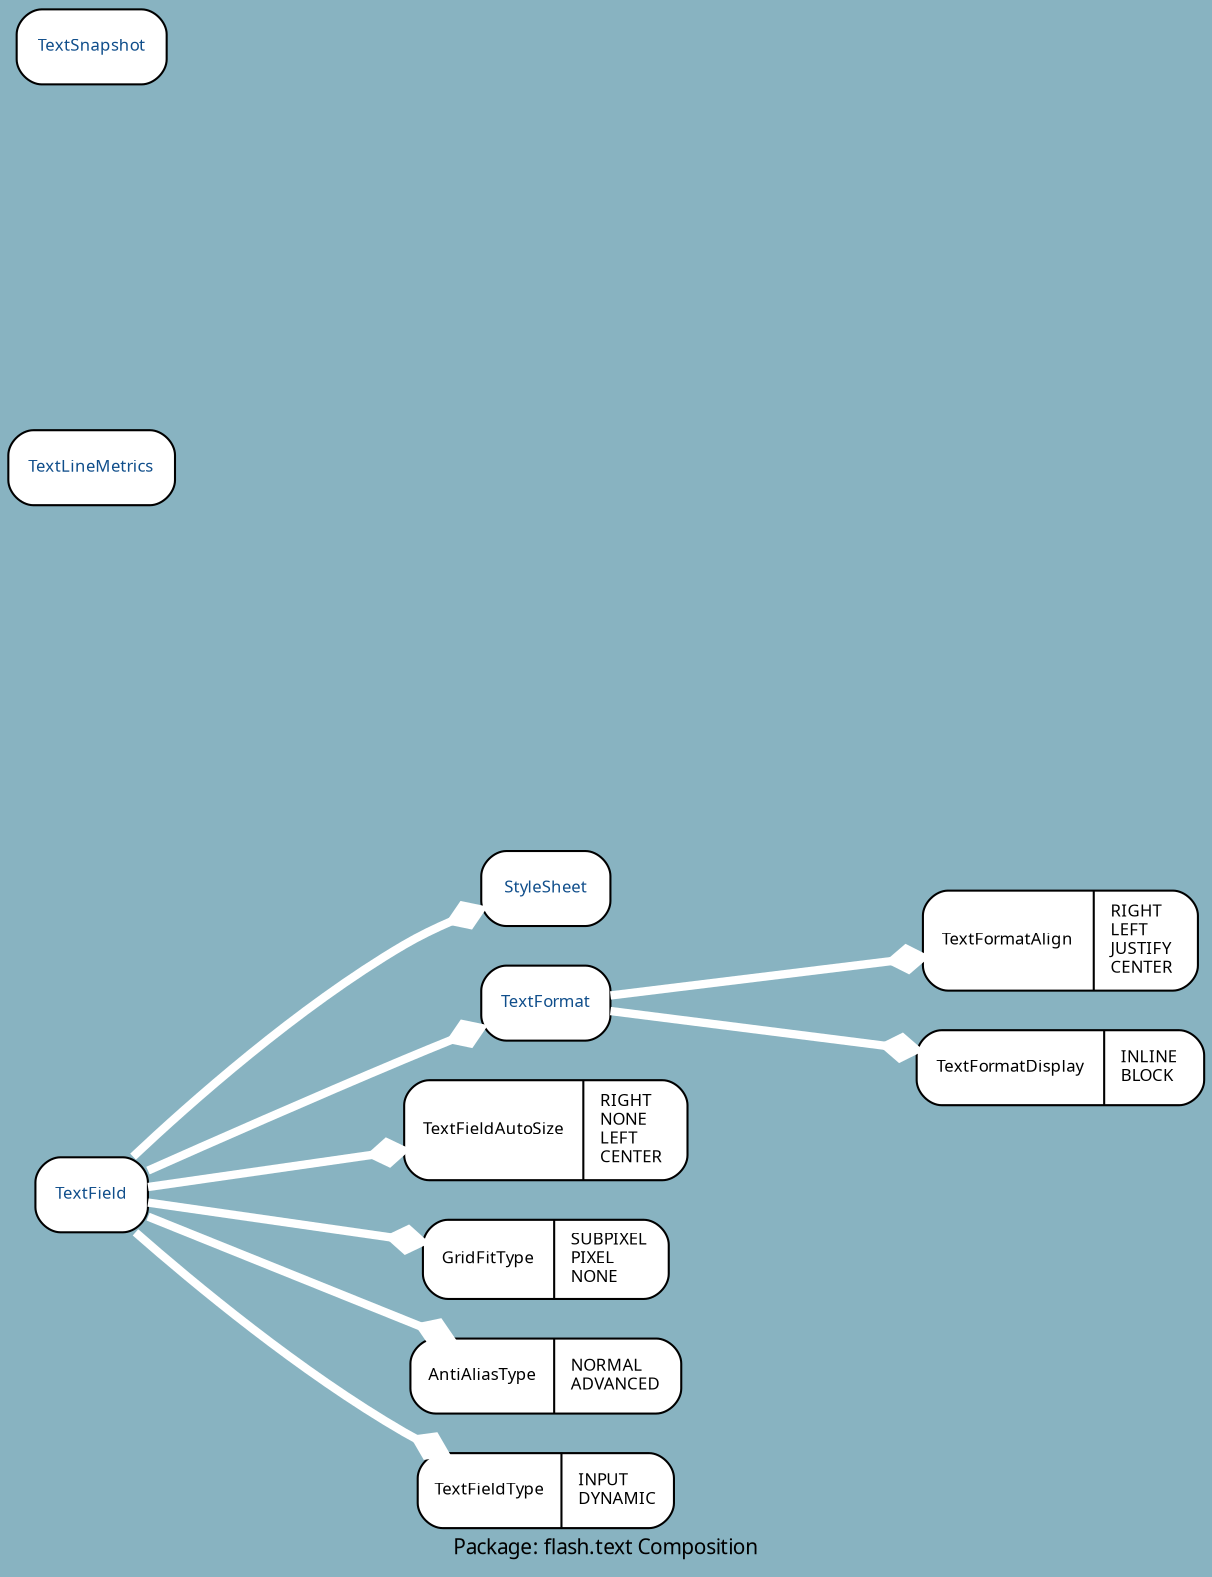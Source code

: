 digraph uml {
	graph [label="Package: flash.text Composition", ratio=compress, rankdir=LR, size="24,12", fontname=Sans, fontsize=10, bgcolor="#88B3C1", fontcolor=black];
	node [label="\N", fontname=Sans, fontsize=8, shape=record, color=black, fontcolor=black];
	edge [fontname=Sans, fontsize=8, minlen=3, color=black, fontcolor=black];
	graph [lp="290,10",
		bb="0,0,580,750"];
	"flash.text.StyleSheet" [label="{StyleSheet}", fontcolor="#104E8B", style="rounded,filled", fillcolor=white, URL="../types/flash/text/StyleSheet.html", tooltip=StyleSheet, portPos=StyleSheet, pos="262,323", rects="231,305,293,341", width="0.86", height="0.50"];
	"flash.text.TextFormatAlign" [label="{TextFormatAlign|RIGHT\lLEFT\lJUSTIFY\lCENTER\l}", style="rounded,filled", fillcolor=white, pos="511,299", rects="445,275,528,323 528,275,577,323", width="1.83", height="0.67"];
	"flash.text.TextFormat" [label="{TextFormat}", fontcolor="#104E8B", style="rounded,filled", fillcolor=white, URL="../types/flash/text/TextFormat.html", tooltip=TextFormat, portPos=TextFormat, pos="262,269", rects="231,251,294,287", width="0.86", height="0.50"];
	"flash.text.TextFormatDisplay" [label="{TextFormatDisplay|INLINE\lBLOCK\l}", style="rounded,filled", fillcolor=white, pos="511,239", rects="442,221,535,257 535,221,580,257", width="1.92", height="0.50"];
	"flash.text.TextFieldAutoSize" [label="{TextFieldAutoSize|RIGHT\lNONE\lLEFT\lCENTER\l}", style="rounded,filled", fillcolor=white, pos="262,209", rects="194,185,281,233 281,185,330,233", width="1.89", height="0.67"];
	"flash.text.GridFitType" [label="{GridFitType|SUBPIXEL\lPIXEL\lNONE\l}", style="rounded,filled", fillcolor=white, pos="262,148", rects="203,129,265,167 265,129,322,167", width="1.64", height="0.53"];
	"flash.text.TextField" [label="{TextField}", fontcolor="#104E8B", style="rounded,filled", fillcolor=white, URL="../types/flash/text/TextField.html", tooltip=TextField, portPos=TextField, pos="41,178", rects="14,160,68,196", width="0.75", height="0.50"];
	"flash.text.AntiAliasType" [label="{AntiAliasType|NORMAL\lADVANCED\l}", style="rounded,filled", fillcolor=white, pos="262,93", rects="197,75,268,111 268,75,328,111", width="1.81", height="0.50"];
	"flash.text.TextFieldType" [label="{TextFieldType|INPUT\lDYNAMIC\l}", style="rounded,filled", fillcolor=white, pos="262,39", rects="201,21,271,57 271,21,324,57", width="1.69", height="0.50"];
	"flash.text.TextLineMetrics" [label="{TextLineMetrics}", fontcolor="#104E8B", style="rounded,filled", fillcolor=white, URL="../types/flash/text/TextLineMetrics.html", tooltip=TextLineMetrics, portPos=TextLineMetrics, pos="41,529", rects="1,511,82,547", width="1.11", height="0.50"];
	"flash.text.TextSnapshot" [label="{TextSnapshot}", fontcolor="#104E8B", style="rounded,filled", fillcolor=white, URL="../types/flash/text/TextSnapshot.html", tooltip=TextSnapshot, portPos=TextSnapshot, pos="41,732", rects="5,714,78,750", width="1.00", height="0.50"];
	"flash.text.TextFormat" -> "flash.text.TextFormatAlign" [color=white, style="setlinewidth(4)", arrowhead=diamond, arrowsize="1.25", pos="e,445,291 294,273 328,278 384,284 430,289"];
	"flash.text.TextFormat" -> "flash.text.TextFormatDisplay" [color=white, style="setlinewidth(4)", arrowhead=diamond, arrowsize="1.25", pos="e,442,247 294,265 327,261 381,255 427,249"];
	"flash.text.TextField" -> "flash.text.AntiAliasType" [color=white, style="setlinewidth(4)", arrowhead=diamond, arrowsize="1.25", pos="e,215,111 68,168 101,155 157,133 201,116"];
	"flash.text.TextField" -> "flash.text.TextFieldAutoSize" [color=white, style="setlinewidth(4)", arrowhead=diamond, arrowsize="1.25", pos="e,194,199 68,182 95,186 139,191 179,197"];
	"flash.text.TextField" -> "flash.text.TextFormat" [color=white, style="setlinewidth(4)", arrowhead=diamond, arrowsize="1.25", pos="e,231,256 68,189 99,202 150,224 194,242 201,245 209,248 217,251"];
	"flash.text.TextField" -> "flash.text.GridFitType" [color=white, style="setlinewidth(4)", arrowhead=diamond, arrowsize="1.25", pos="e,203,156 68,174 97,170 147,164 188,158"];
	"flash.text.TextField" -> "flash.text.StyleSheet" [color=white, style="setlinewidth(4)", arrowhead=diamond, arrowsize="1.25", pos="e,231,312 61,196 89,221 143,266 194,296 201,300 209,303 217,307"];
	"flash.text.TextField" -> "flash.text.TextFieldType" [color=white, style="setlinewidth(4)", arrowhead=diamond, arrowsize="1.25", pos="e,213,57 62,160 91,136 144,94 194,66 196,65 198,64 199,63"];
}
